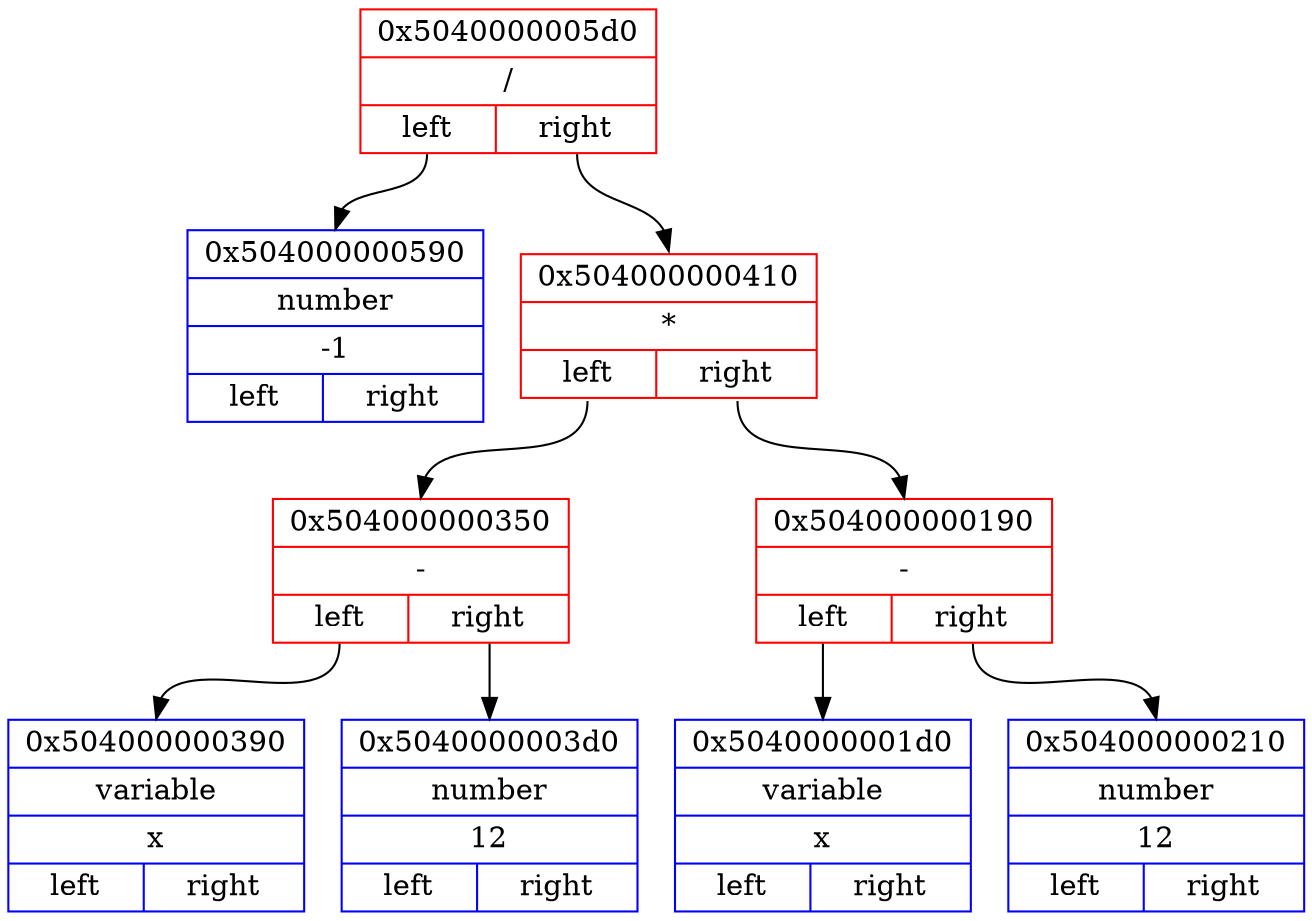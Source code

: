digraph
{ 
rankdir=HR;

node0x5040000005d0 [ shape=record, color = red rank = 1, label= "{ 0x5040000005d0 | / | {<n0x5040000005d0_l> left | <n0x5040000005d0_r> right}} " ];
node0x504000000590 [ shape=record, color = blue rank = 2, label= "{ 0x504000000590 | number | -1 | {<n0x504000000590_l> left | <n0x504000000590_r> right}} " ];
node0x5040000005d0:<n0x5040000005d0_l>:s -> node0x504000000590:n [ color = black; ]
node0x504000000410 [ shape=record, color = red rank = 3, label= "{ 0x504000000410 | * | {<n0x504000000410_l> left | <n0x504000000410_r> right}} " ];
node0x504000000350 [ shape=record, color = red rank = 4, label= "{ 0x504000000350 | - | {<n0x504000000350_l> left | <n0x504000000350_r> right}} " ];
node0x504000000390 [ shape=record, color = blue rank = 5, label= "{ 0x504000000390 | variable | x | {<n0x504000000390_l> left | <n0x504000000390_r> right}} " ];
node0x504000000350:<n0x504000000350_l>:s -> node0x504000000390:n [ color = black; ]
node0x5040000003d0 [ shape=record, color = blue rank = 6, label= "{ 0x5040000003d0 | number | 12 | {<n0x5040000003d0_l> left | <n0x5040000003d0_r> right}} " ];
node0x504000000350:<n0x504000000350_r>:s -> node0x5040000003d0:n [ color = black; ]
node0x504000000410:<n0x504000000410_l>:s -> node0x504000000350:n [ color = black; ]
node0x504000000190 [ shape=record, color = red rank = 5, label= "{ 0x504000000190 | - | {<n0x504000000190_l> left | <n0x504000000190_r> right}} " ];
node0x5040000001d0 [ shape=record, color = blue rank = 6, label= "{ 0x5040000001d0 | variable | x | {<n0x5040000001d0_l> left | <n0x5040000001d0_r> right}} " ];
node0x504000000190:<n0x504000000190_l>:s -> node0x5040000001d0:n [ color = black; ]
node0x504000000210 [ shape=record, color = blue rank = 7, label= "{ 0x504000000210 | number | 12 | {<n0x504000000210_l> left | <n0x504000000210_r> right}} " ];
node0x504000000190:<n0x504000000190_r>:s -> node0x504000000210:n [ color = black; ]
node0x504000000410:<n0x504000000410_r>:s -> node0x504000000190:n [ color = black; ]
node0x5040000005d0:<n0x5040000005d0_r>:s -> node0x504000000410:n [ color = black; ]
}
